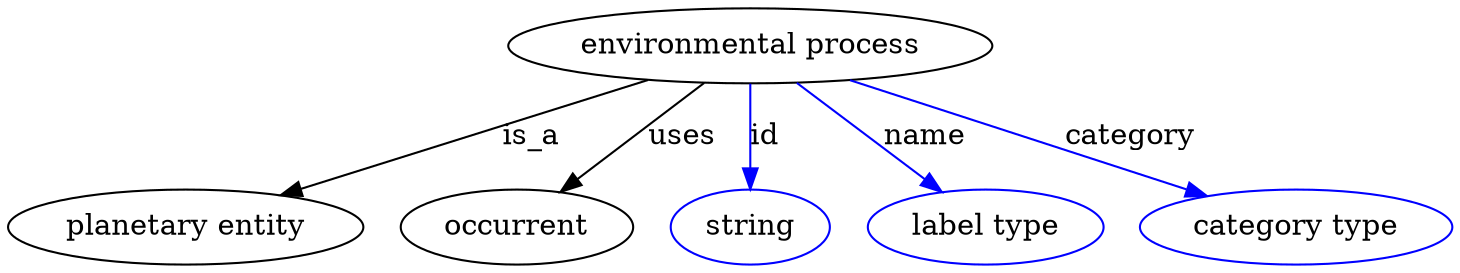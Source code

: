 digraph {
	graph [bb="0,0,561.14,123"];
	node [label="\N"];
	"environmental process"	[height=0.5,
		label="environmental process",
		pos="286.64,105",
		width=2.5276];
	"planetary entity"	[height=0.5,
		pos="65.644,18",
		width=1.8234];
	"environmental process" -> "planetary entity"	[label=is_a,
		lp="200.64,61.5",
		pos="e,102.16,33.043 246.88,88.706 208.88,74.09 151.62,52.069 111.67,36.701"];
	occurrent	[height=0.5,
		pos="193.64,18",
		width=1.2277];
	"environmental process" -> occurrent	[label=uses,
		lp="258.64,61.5",
		pos="e,210.73,34.612 268.27,87.207 254.03,74.187 234.14,56.013 218.48,41.698"];
	id	[color=blue,
		height=0.5,
		label=string,
		pos="286.64,18",
		width=0.84854];
	"environmental process" -> id	[color=blue,
		label=id,
		lp="292.14,61.5",
		pos="e,286.64,36.175 286.64,86.799 286.64,75.163 286.64,59.548 286.64,46.237",
		style=solid];
	name	[color=blue,
		height=0.5,
		label="label type",
		pos="380.64,18",
		width=1.2638];
	"environmental process" -> name	[color=blue,
		label=name,
		lp="355.14,61.5",
		pos="e,363.07,34.896 305.22,87.207 319.52,74.27 339.46,56.243 355.24,41.97",
		style=solid];
	category	[color=blue,
		height=0.5,
		label="category type",
		pos="502.64,18",
		width=1.6249];
	"environmental process" -> category	[color=blue,
		label=category,
		lp="431.14,61.5",
		pos="e,468.1,32.596 325.76,88.607 363.19,73.877 419.57,51.689 458.58,36.342",
		style=solid];
}

